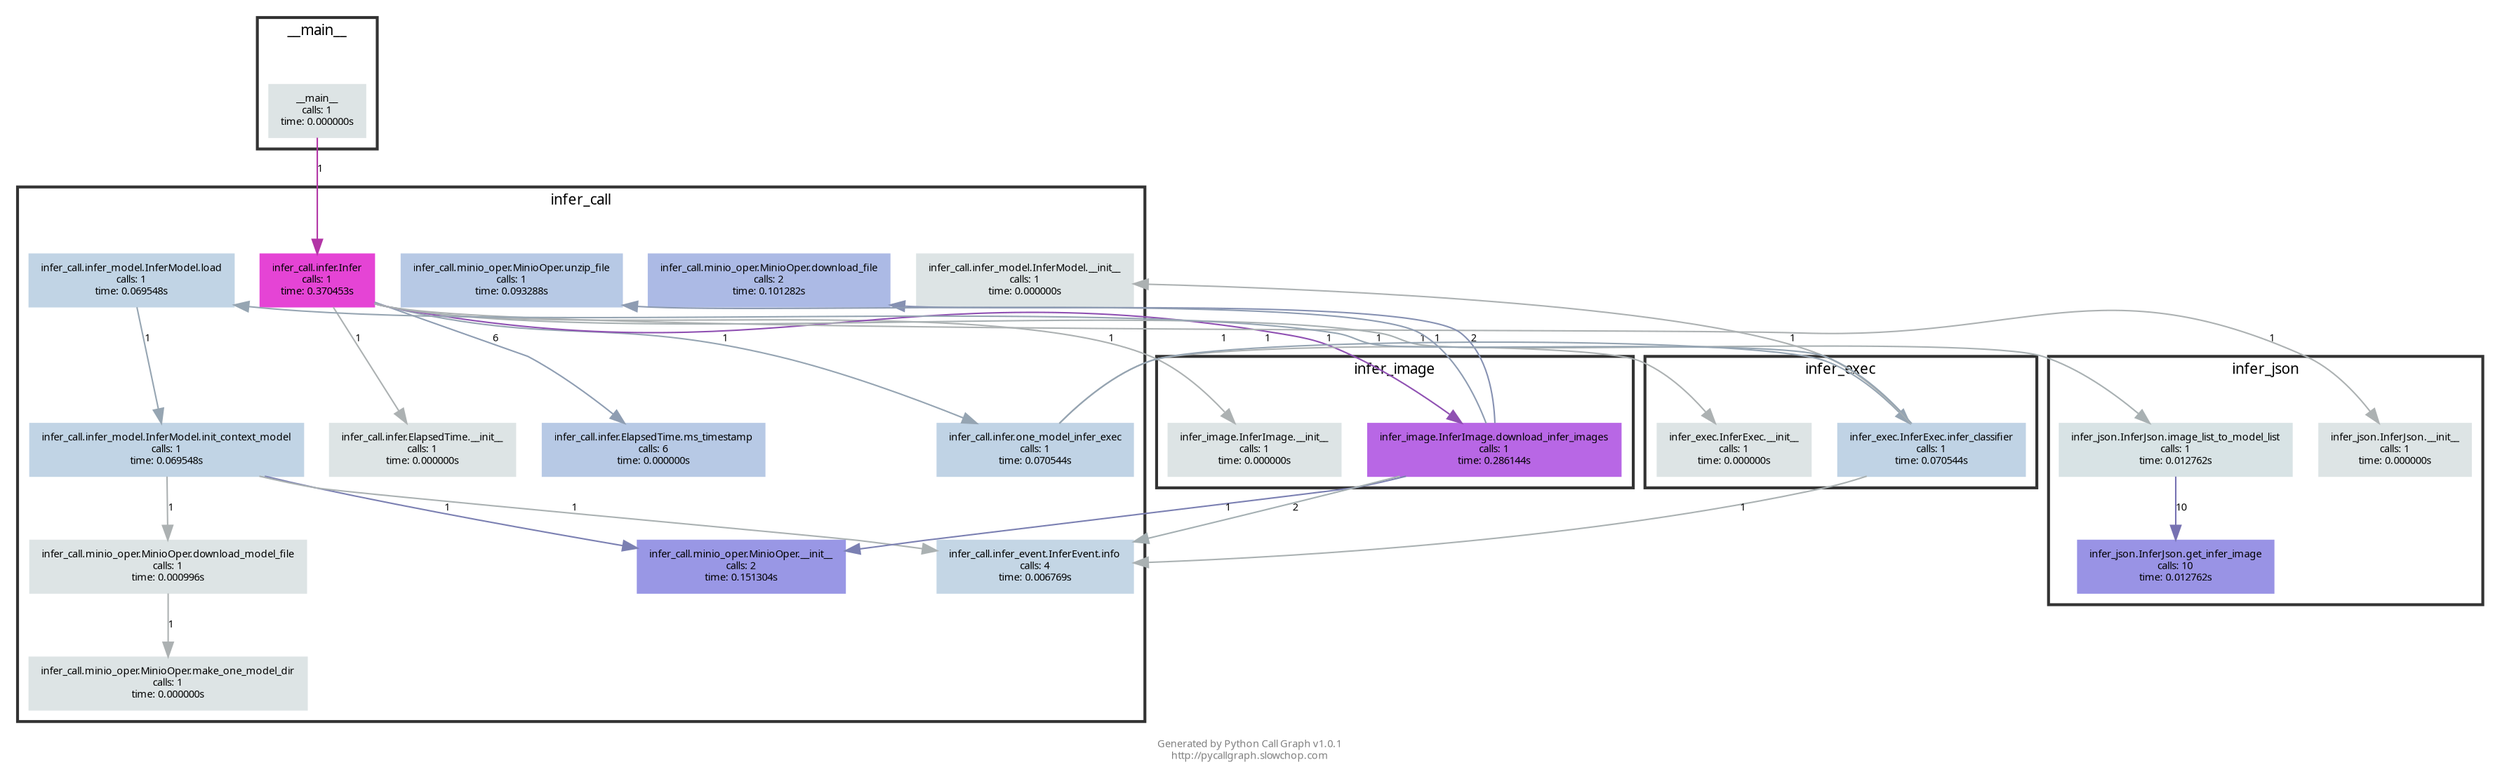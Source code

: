 digraph G {

    // Attributes
    graph [ overlap = "scalexy", fontname = "Verdana", fontsize = "7", fontcolor = "#0000007f", label = "Generated by Python Call Graph v1.0.1\nhttp://pycallgraph.slowchop.com" ];
    node [ fontname = "Verdana", fontsize = "7", fontcolor = "#000000ff", style = "filled", shape = "rect" ];
    edge [ fontname = "Verdana", fontsize = "7", fontcolor = "#000000ff" ];

    // Groups
    subgraph "cluster___main__" { "__main__"; label = "__main__"; fontsize = "10"; fontcolor = "black"; style = "bold"; color="#000000cc"; }
    subgraph "cluster_infer_call" { "infer_call.infer.Infer" "infer_call.infer.ElapsedTime.__init__" "infer_call.infer.ElapsedTime.ms_timestamp" "infer_call.minio_oper.MinioOper.__init__" "infer_call.minio_oper.MinioOper.download_file" "infer_call.minio_oper.MinioOper.unzip_file" "infer_call.infer_event.InferEvent.info" "infer_call.infer.one_model_infer_exec" "infer_call.infer_model.InferModel.__init__" "infer_call.infer_model.InferModel.load" "infer_call.infer_model.InferModel.init_context_model" "infer_call.minio_oper.MinioOper.download_model_file" "infer_call.minio_oper.MinioOper.make_one_model_dir"; label = "infer_call"; fontsize = "10"; fontcolor = "black"; style = "bold"; color="#000000cc"; }
    subgraph "cluster_infer_image" { "infer_image.InferImage.__init__" "infer_image.InferImage.download_infer_images"; label = "infer_image"; fontsize = "10"; fontcolor = "black"; style = "bold"; color="#000000cc"; }
    subgraph "cluster_infer_json" { "infer_json.InferJson.__init__" "infer_json.InferJson.image_list_to_model_list" "infer_json.InferJson.get_infer_image"; label = "infer_json"; fontsize = "10"; fontcolor = "black"; style = "bold"; color="#000000cc"; }
    subgraph "cluster_infer_exec" { "infer_exec.InferExec.__init__" "infer_exec.InferExec.infer_classifier"; label = "infer_exec"; fontsize = "10"; fontcolor = "black"; style = "bold"; color="#000000cc"; }

    // Nodes
    "__main__" [color = "#dde4e5ff", label = "__main__\ncalls: 1\ntime: 0.000000s"];
    "infer_call.infer.Infer" [color = "#e544d5ff", label = "infer_call.infer.Infer\ncalls: 1\ntime: 0.370453s"];
    "infer_call.infer.ElapsedTime.__init__" [color = "#dde4e5ff", label = "infer_call.infer.ElapsedTime.__init__\ncalls: 1\ntime: 0.000000s"];
    "infer_call.infer.ElapsedTime.ms_timestamp" [color = "#b7c9e5ff", label = "infer_call.infer.ElapsedTime.ms_timestamp\ncalls: 6\ntime: 0.000000s"];
    "infer_image.InferImage.__init__" [color = "#dde4e5ff", label = "infer_image.InferImage.__init__\ncalls: 1\ntime: 0.000000s"];
    "infer_image.InferImage.download_infer_images" [color = "#b867e5ff", label = "infer_image.InferImage.download_infer_images\ncalls: 1\ntime: 0.286144s"];
    "infer_call.minio_oper.MinioOper.__init__" [color = "#9997e5ff", label = "infer_call.minio_oper.MinioOper.__init__\ncalls: 2\ntime: 0.151304s"];
    "infer_call.minio_oper.MinioOper.download_file" [color = "#acbae5ff", label = "infer_call.minio_oper.MinioOper.download_file\ncalls: 2\ntime: 0.101282s"];
    "infer_call.minio_oper.MinioOper.unzip_file" [color = "#b7c9e5ff", label = "infer_call.minio_oper.MinioOper.unzip_file\ncalls: 1\ntime: 0.093288s"];
    "infer_call.infer_event.InferEvent.info" [color = "#c4d6e5ff", label = "infer_call.infer_event.InferEvent.info\ncalls: 4\ntime: 0.006769s"];
    "infer_json.InferJson.__init__" [color = "#dde4e5ff", label = "infer_json.InferJson.__init__\ncalls: 1\ntime: 0.000000s"];
    "infer_json.InferJson.image_list_to_model_list" [color = "#d8e3e5ff", label = "infer_json.InferJson.image_list_to_model_list\ncalls: 1\ntime: 0.012762s"];
    "infer_json.InferJson.get_infer_image" [color = "#9993e5ff", label = "infer_json.InferJson.get_infer_image\ncalls: 10\ntime: 0.012762s"];
    "infer_call.infer.one_model_infer_exec" [color = "#c0d3e5ff", label = "infer_call.infer.one_model_infer_exec\ncalls: 1\ntime: 0.070544s"];
    "infer_exec.InferExec.__init__" [color = "#dde4e5ff", label = "infer_exec.InferExec.__init__\ncalls: 1\ntime: 0.000000s"];
    "infer_exec.InferExec.infer_classifier" [color = "#c0d3e5ff", label = "infer_exec.InferExec.infer_classifier\ncalls: 1\ntime: 0.070544s"];
    "infer_call.infer_model.InferModel.__init__" [color = "#dde4e5ff", label = "infer_call.infer_model.InferModel.__init__\ncalls: 1\ntime: 0.000000s"];
    "infer_call.infer_model.InferModel.load" [color = "#c1d4e5ff", label = "infer_call.infer_model.InferModel.load\ncalls: 1\ntime: 0.069548s"];
    "infer_call.infer_model.InferModel.init_context_model" [color = "#c1d4e5ff", label = "infer_call.infer_model.InferModel.init_context_model\ncalls: 1\ntime: 0.069548s"];
    "infer_call.minio_oper.MinioOper.download_model_file" [color = "#dde4e5ff", label = "infer_call.minio_oper.MinioOper.download_model_file\ncalls: 1\ntime: 0.000996s"];
    "infer_call.minio_oper.MinioOper.make_one_model_dir" [color = "#dde4e5ff", label = "infer_call.minio_oper.MinioOper.make_one_model_dir\ncalls: 1\ntime: 0.000000s"];

    // Edges
    "__main__" -> "infer_call.infer.Infer" [color = "#b235a6ff", label = "1"];
    "infer_call.infer.Infer" -> "infer_call.infer.ElapsedTime.__init__" [color = "#acb1b2ff", label = "1"];
    "infer_call.infer.Infer" -> "infer_call.infer.ElapsedTime.ms_timestamp" [color = "#8e9db2ff", label = "6"];
    "infer_call.infer.Infer" -> "infer_image.InferImage.__init__" [color = "#acb1b2ff", label = "1"];
    "infer_call.infer.Infer" -> "infer_image.InferImage.download_infer_images" [color = "#8f50b2ff", label = "1"];
    "infer_call.infer.Infer" -> "infer_json.InferJson.__init__" [color = "#acb1b2ff", label = "1"];
    "infer_call.infer.Infer" -> "infer_json.InferJson.image_list_to_model_list" [color = "#a8b0b2ff", label = "1"];
    "infer_call.infer.Infer" -> "infer_call.infer.one_model_infer_exec" [color = "#95a4b2ff", label = "1"];
    "infer_image.InferImage.download_infer_images" -> "infer_call.minio_oper.MinioOper.__init__" [color = "#7b80b2ff", label = "1"];
    "infer_image.InferImage.download_infer_images" -> "infer_call.minio_oper.MinioOper.download_file" [color = "#8691b2ff", label = "2"];
    "infer_image.InferImage.download_infer_images" -> "infer_call.minio_oper.MinioOper.unzip_file" [color = "#8e9cb2ff", label = "1"];
    "infer_image.InferImage.download_infer_images" -> "infer_call.infer_event.InferEvent.info" [color = "#a4afb2ff", label = "2"];
    "infer_json.InferJson.image_list_to_model_list" -> "infer_json.InferJson.get_infer_image" [color = "#7772b2ff", label = "10"];
    "infer_call.infer.one_model_infer_exec" -> "infer_exec.InferExec.__init__" [color = "#acb1b2ff", label = "1"];
    "infer_call.infer.one_model_infer_exec" -> "infer_exec.InferExec.infer_classifier" [color = "#95a4b2ff", label = "1"];
    "infer_exec.InferExec.infer_classifier" -> "infer_call.infer_event.InferEvent.info" [color = "#aab1b2ff", label = "1"];
    "infer_exec.InferExec.infer_classifier" -> "infer_call.infer_model.InferModel.__init__" [color = "#acb1b2ff", label = "1"];
    "infer_exec.InferExec.infer_classifier" -> "infer_call.infer_model.InferModel.load" [color = "#96a5b2ff", label = "1"];
    "infer_call.infer_model.InferModel.load" -> "infer_call.infer_model.InferModel.init_context_model" [color = "#96a5b2ff", label = "1"];
    "infer_call.infer_model.InferModel.init_context_model" -> "infer_call.minio_oper.MinioOper.__init__" [color = "#7b80b2ff", label = "1"];
    "infer_call.infer_model.InferModel.init_context_model" -> "infer_call.minio_oper.MinioOper.download_model_file" [color = "#acb1b2ff", label = "1"];
    "infer_call.infer_model.InferModel.init_context_model" -> "infer_call.infer_event.InferEvent.info" [color = "#aab1b2ff", label = "1"];
    "infer_call.minio_oper.MinioOper.download_model_file" -> "infer_call.minio_oper.MinioOper.make_one_model_dir" [color = "#acb1b2ff", label = "1"];

}
